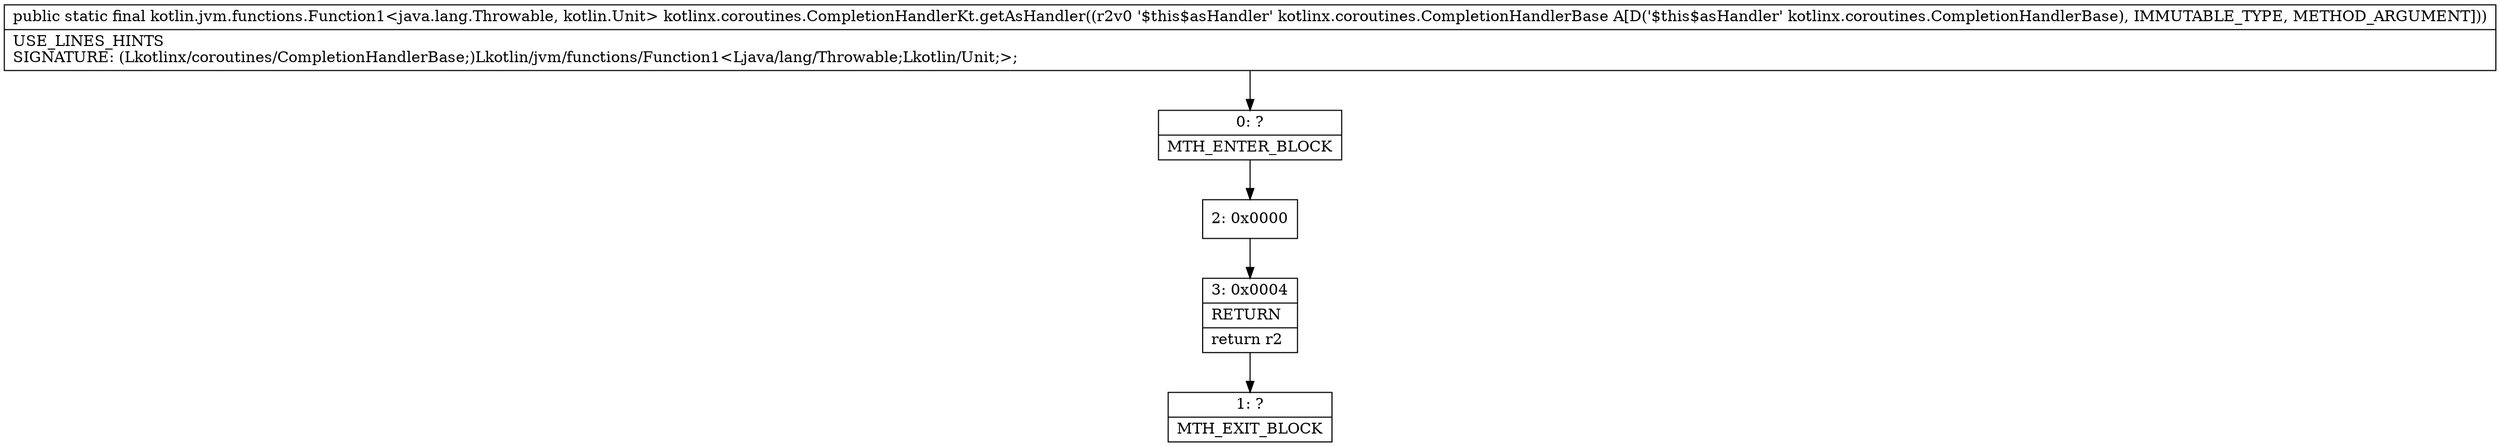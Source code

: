 digraph "CFG forkotlinx.coroutines.CompletionHandlerKt.getAsHandler(Lkotlinx\/coroutines\/CompletionHandlerBase;)Lkotlin\/jvm\/functions\/Function1;" {
Node_0 [shape=record,label="{0\:\ ?|MTH_ENTER_BLOCK\l}"];
Node_2 [shape=record,label="{2\:\ 0x0000}"];
Node_3 [shape=record,label="{3\:\ 0x0004|RETURN\l|return r2\l}"];
Node_1 [shape=record,label="{1\:\ ?|MTH_EXIT_BLOCK\l}"];
MethodNode[shape=record,label="{public static final kotlin.jvm.functions.Function1\<java.lang.Throwable, kotlin.Unit\> kotlinx.coroutines.CompletionHandlerKt.getAsHandler((r2v0 '$this$asHandler' kotlinx.coroutines.CompletionHandlerBase A[D('$this$asHandler' kotlinx.coroutines.CompletionHandlerBase), IMMUTABLE_TYPE, METHOD_ARGUMENT]))  | USE_LINES_HINTS\lSIGNATURE: (Lkotlinx\/coroutines\/CompletionHandlerBase;)Lkotlin\/jvm\/functions\/Function1\<Ljava\/lang\/Throwable;Lkotlin\/Unit;\>;\l}"];
MethodNode -> Node_0;Node_0 -> Node_2;
Node_2 -> Node_3;
Node_3 -> Node_1;
}

